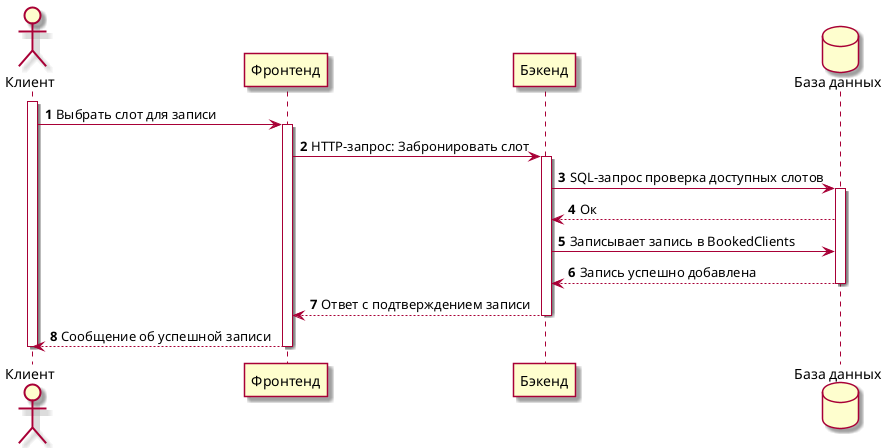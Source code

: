@startuml

skin rose
autonumber

actor Клиент as C
participant "Фронтенд" as FE
participant "Бэкенд" as BE
database "База данных" as DB

activate C

C -> FE: Выбрать слот для записи
activate FE
FE -> BE: HTTP-запрос: Забронировать слот
activate BE

BE -> DB: SQL-запрос проверка доступных слотов
activate DB
DB --> BE: Ок
BE -> DB: Записывает запись в BookedClients

DB --> BE: Запись успешно добавлена
deactivate DB
BE --> FE: Ответ с подтверждением записи
deactivate BE

FE --> C: Сообщение об успешной записи
deactivate FE
deactivate C

@enduml
